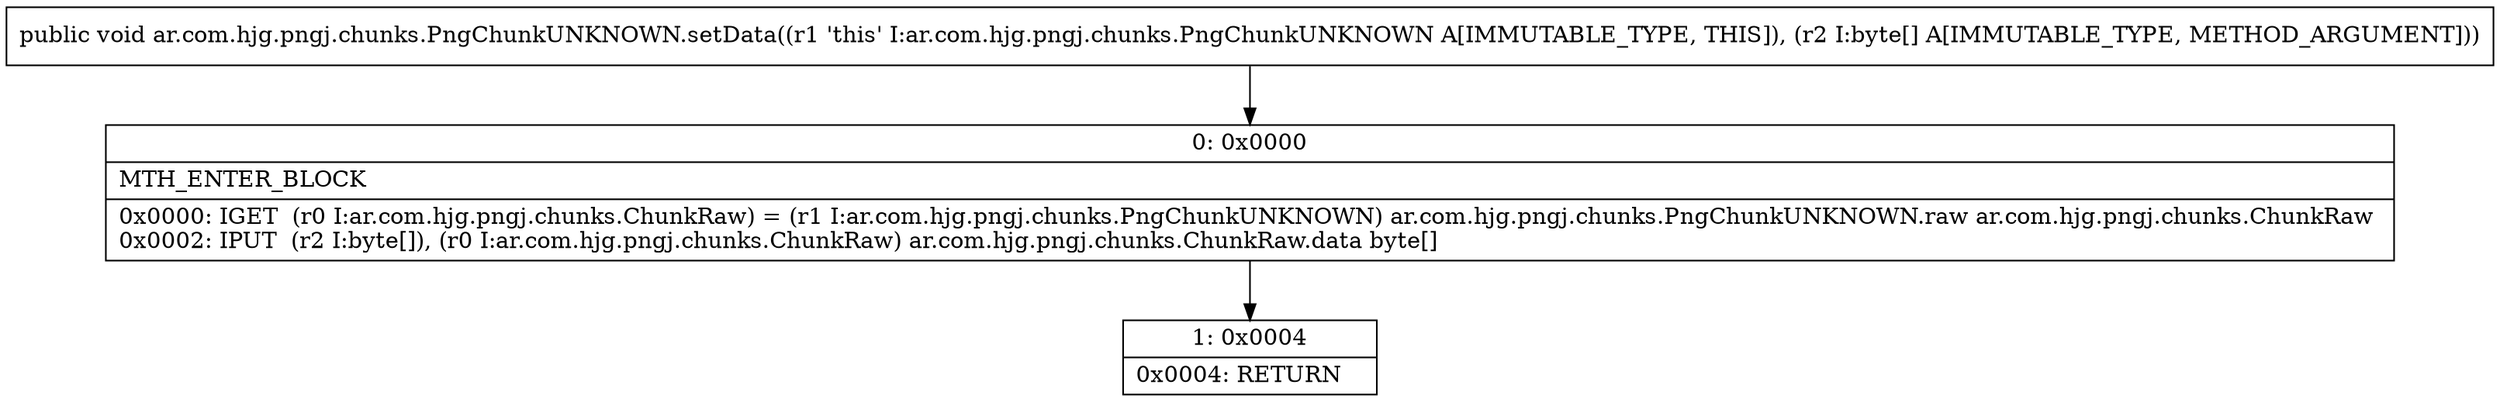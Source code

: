 digraph "CFG forar.com.hjg.pngj.chunks.PngChunkUNKNOWN.setData([B)V" {
Node_0 [shape=record,label="{0\:\ 0x0000|MTH_ENTER_BLOCK\l|0x0000: IGET  (r0 I:ar.com.hjg.pngj.chunks.ChunkRaw) = (r1 I:ar.com.hjg.pngj.chunks.PngChunkUNKNOWN) ar.com.hjg.pngj.chunks.PngChunkUNKNOWN.raw ar.com.hjg.pngj.chunks.ChunkRaw \l0x0002: IPUT  (r2 I:byte[]), (r0 I:ar.com.hjg.pngj.chunks.ChunkRaw) ar.com.hjg.pngj.chunks.ChunkRaw.data byte[] \l}"];
Node_1 [shape=record,label="{1\:\ 0x0004|0x0004: RETURN   \l}"];
MethodNode[shape=record,label="{public void ar.com.hjg.pngj.chunks.PngChunkUNKNOWN.setData((r1 'this' I:ar.com.hjg.pngj.chunks.PngChunkUNKNOWN A[IMMUTABLE_TYPE, THIS]), (r2 I:byte[] A[IMMUTABLE_TYPE, METHOD_ARGUMENT])) }"];
MethodNode -> Node_0;
Node_0 -> Node_1;
}

